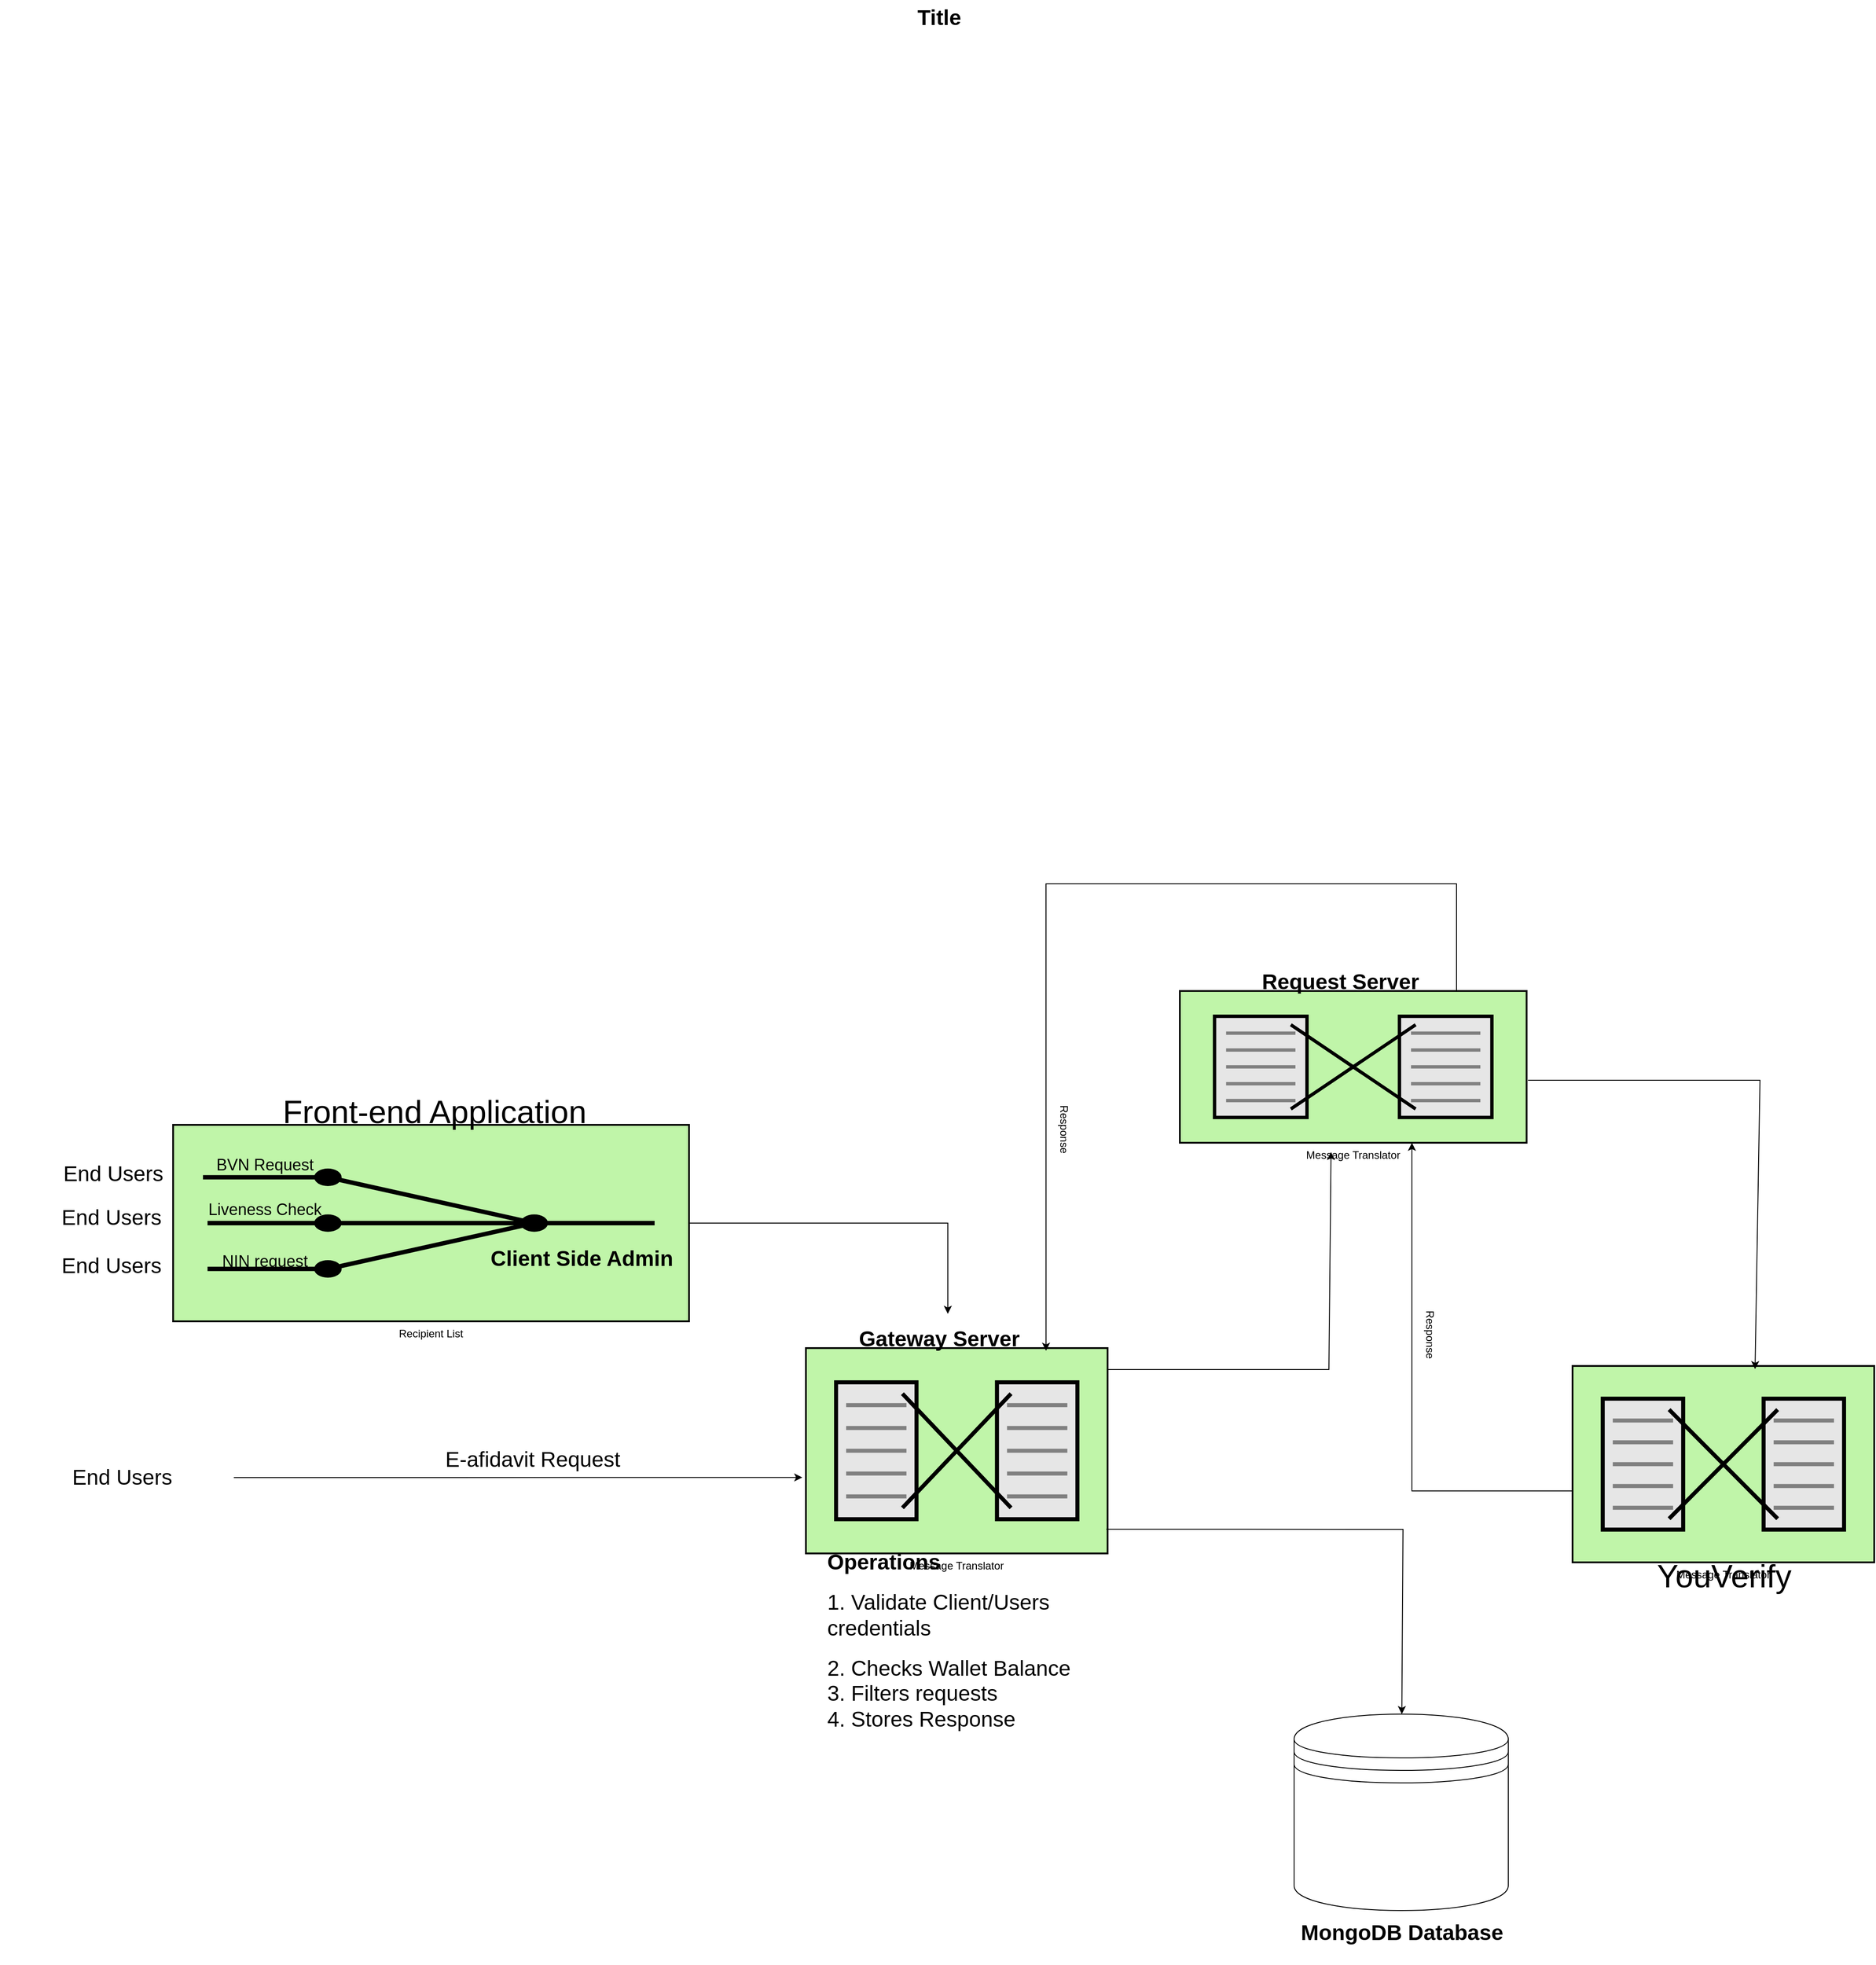 <mxfile version="22.1.3" type="github">
  <diagram name="Page-1" id="74b105a0-9070-1c63-61bc-23e55f88626e">
    <mxGraphModel dx="4400.5" dy="2786" grid="1" gridSize="10" guides="1" tooltips="1" connect="1" arrows="1" fold="1" page="1" pageScale="1.5" pageWidth="1169" pageHeight="826" background="none" math="0" shadow="0">
      <root>
        <mxCell id="0" style=";html=1;" />
        <mxCell id="1" style=";html=1;" parent="0" />
        <mxCell id="10b056a9c633e61c-1" value="Message Translator" style="strokeWidth=2;dashed=0;align=center;fontSize=12;shape=mxgraph.eip.message_translator;fillColor=#c0f5a9;verticalLabelPosition=bottom;verticalAlign=top;" parent="1" vertex="1">
          <mxGeometry x="291" y="720" width="338" height="230" as="geometry" />
        </mxCell>
        <mxCell id="10b056a9c633e61c-10" value="Message Translator" style="strokeWidth=2;dashed=0;align=center;fontSize=12;shape=mxgraph.eip.message_translator;fillColor=#c0f5a9;verticalLabelPosition=bottom;verticalAlign=top;" parent="1" vertex="1">
          <mxGeometry x="710" y="320" width="388.5" height="170" as="geometry" />
        </mxCell>
        <mxCell id="10b056a9c633e61c-11" value="Message Translator" style="strokeWidth=2;dashed=0;align=center;fontSize=12;shape=mxgraph.eip.message_translator;fillColor=#c0f5a9;verticalLabelPosition=bottom;verticalAlign=top;" parent="1" vertex="1">
          <mxGeometry x="1150" y="740" width="338" height="220" as="geometry" />
        </mxCell>
        <mxCell id="10b056a9c633e61c-30" value="Title" style="text;strokeColor=none;fillColor=none;html=1;fontSize=24;fontStyle=1;verticalAlign=middle;align=center;" parent="1" vertex="1">
          <mxGeometry x="-355" y="-790" width="1590" height="40" as="geometry" />
        </mxCell>
        <mxCell id="OThNxWQhHnaj6ko7AExp-2" value="&lt;font style=&quot;font-size: 24px;&quot;&gt;End Users&lt;/font&gt;" style="text;html=1;strokeColor=none;fillColor=none;align=center;verticalAlign=middle;whiteSpace=wrap;rounded=0;" vertex="1" parent="1">
          <mxGeometry x="-610" y="500" width="250" height="50" as="geometry" />
        </mxCell>
        <mxCell id="OThNxWQhHnaj6ko7AExp-3" value="&lt;font style=&quot;font-size: 24px;&quot;&gt;End Users&lt;/font&gt;" style="text;html=1;strokeColor=none;fillColor=none;align=center;verticalAlign=middle;whiteSpace=wrap;rounded=0;" vertex="1" parent="1">
          <mxGeometry x="-612" y="549" width="250" height="50" as="geometry" />
        </mxCell>
        <mxCell id="OThNxWQhHnaj6ko7AExp-4" value="&lt;font style=&quot;font-size: 24px;&quot;&gt;End Users&lt;/font&gt;" style="text;html=1;strokeColor=none;fillColor=none;align=center;verticalAlign=middle;whiteSpace=wrap;rounded=0;" vertex="1" parent="1">
          <mxGeometry x="-612" y="603" width="250" height="50" as="geometry" />
        </mxCell>
        <mxCell id="OThNxWQhHnaj6ko7AExp-5" value="Recipient List" style="strokeWidth=2;dashed=0;align=center;fontSize=12;fillColor=#c0f5a9;verticalLabelPosition=bottom;verticalAlign=top;shape=mxgraph.eip.recipient_list;direction=west;" vertex="1" parent="1">
          <mxGeometry x="-418" y="470" width="578" height="220" as="geometry" />
        </mxCell>
        <mxCell id="OThNxWQhHnaj6ko7AExp-6" value="&lt;font style=&quot;font-size: 18px;&quot;&gt;BVN Request&lt;/font&gt;" style="text;strokeColor=none;align=center;fillColor=none;html=1;verticalAlign=middle;whiteSpace=wrap;rounded=0;" vertex="1" parent="1">
          <mxGeometry x="-410" y="500" width="190" height="30" as="geometry" />
        </mxCell>
        <mxCell id="OThNxWQhHnaj6ko7AExp-7" value="&lt;span style=&quot;font-size: 18px;&quot;&gt;Liveness Check&lt;/span&gt;" style="text;strokeColor=none;align=center;fillColor=none;html=1;verticalAlign=middle;whiteSpace=wrap;rounded=0;" vertex="1" parent="1">
          <mxGeometry x="-410" y="550" width="190" height="30" as="geometry" />
        </mxCell>
        <mxCell id="OThNxWQhHnaj6ko7AExp-8" value="&lt;span style=&quot;font-size: 18px;&quot;&gt;NIN request&lt;/span&gt;" style="text;strokeColor=none;align=center;fillColor=none;html=1;verticalAlign=middle;whiteSpace=wrap;rounded=0;" vertex="1" parent="1">
          <mxGeometry x="-410" y="608" width="190" height="30" as="geometry" />
        </mxCell>
        <mxCell id="OThNxWQhHnaj6ko7AExp-9" value="&lt;font style=&quot;font-size: 24px;&quot;&gt;&lt;b&gt;Client Side Admin&lt;/b&gt;&lt;/font&gt;" style="text;strokeColor=none;align=center;fillColor=none;html=1;verticalAlign=middle;whiteSpace=wrap;rounded=0;" vertex="1" parent="1">
          <mxGeometry x="-90" y="600" width="260" height="40" as="geometry" />
        </mxCell>
        <mxCell id="OThNxWQhHnaj6ko7AExp-10" value="&lt;font style=&quot;font-size: 36px;&quot;&gt;Front-end Application&lt;/font&gt;" style="text;strokeColor=none;align=center;fillColor=none;html=1;verticalAlign=middle;whiteSpace=wrap;rounded=0;" vertex="1" parent="1">
          <mxGeometry x="-310" y="440" width="370" height="30" as="geometry" />
        </mxCell>
        <mxCell id="OThNxWQhHnaj6ko7AExp-11" value="&lt;span style=&quot;font-size: 24px;&quot;&gt;&lt;b&gt;Gateway Server&lt;/b&gt;&lt;/span&gt;" style="text;html=1;align=center;verticalAlign=middle;resizable=0;points=[];autosize=1;strokeColor=none;fillColor=none;" vertex="1" parent="1">
          <mxGeometry x="340" y="690" width="200" height="40" as="geometry" />
        </mxCell>
        <mxCell id="OThNxWQhHnaj6ko7AExp-12" value="" style="endArrow=classic;html=1;rounded=0;exitX=0;exitY=0.5;exitDx=0;exitDy=0;exitPerimeter=0;entryX=0.55;entryY=-0.21;entryDx=0;entryDy=0;entryPerimeter=0;" edge="1" parent="1" source="OThNxWQhHnaj6ko7AExp-5" target="OThNxWQhHnaj6ko7AExp-11">
          <mxGeometry width="50" height="50" relative="1" as="geometry">
            <mxPoint x="620" y="710" as="sourcePoint" />
            <mxPoint x="700" y="580" as="targetPoint" />
            <Array as="points">
              <mxPoint x="450" y="580" />
            </Array>
          </mxGeometry>
        </mxCell>
        <mxCell id="OThNxWQhHnaj6ko7AExp-15" value="" style="endArrow=classic;html=1;rounded=0;exitX=1;exitY=0.5;exitDx=0;exitDy=0;exitPerimeter=0;entryX=0.436;entryY=1.061;entryDx=0;entryDy=0;entryPerimeter=0;" edge="1" parent="1" target="10b056a9c633e61c-10">
          <mxGeometry width="50" height="50" relative="1" as="geometry">
            <mxPoint x="629" y="744" as="sourcePoint" />
            <mxPoint x="1040" y="744" as="targetPoint" />
            <Array as="points">
              <mxPoint x="877" y="744" />
            </Array>
          </mxGeometry>
        </mxCell>
        <mxCell id="OThNxWQhHnaj6ko7AExp-16" value="&lt;font style=&quot;font-size: 24px;&quot;&gt;Request Server&lt;/font&gt;" style="text;html=1;strokeColor=none;fillColor=none;align=center;verticalAlign=middle;whiteSpace=wrap;rounded=0;fontStyle=1" vertex="1" parent="1">
          <mxGeometry x="760" y="290" width="260" height="40" as="geometry" />
        </mxCell>
        <mxCell id="OThNxWQhHnaj6ko7AExp-18" value="&lt;font style=&quot;font-size: 24px;&quot;&gt;End Users&lt;/font&gt;" style="text;html=1;strokeColor=none;fillColor=none;align=center;verticalAlign=middle;whiteSpace=wrap;rounded=0;" vertex="1" parent="1">
          <mxGeometry x="-600" y="840" width="250" height="50" as="geometry" />
        </mxCell>
        <mxCell id="OThNxWQhHnaj6ko7AExp-19" value="" style="endArrow=classic;html=1;rounded=0;fontFamily=Helvetica;fontSize=12;fontColor=default;entryX=-0.012;entryY=0.63;entryDx=0;entryDy=0;entryPerimeter=0;" edge="1" parent="1" source="OThNxWQhHnaj6ko7AExp-18" target="10b056a9c633e61c-1">
          <mxGeometry width="50" height="50" relative="1" as="geometry">
            <mxPoint x="280" y="700" as="sourcePoint" />
            <mxPoint x="330" y="650" as="targetPoint" />
          </mxGeometry>
        </mxCell>
        <mxCell id="OThNxWQhHnaj6ko7AExp-20" value="&lt;font style=&quot;font-size: 24px;&quot;&gt;E-afidavit Request&lt;/font&gt;" style="text;html=1;strokeColor=none;fillColor=none;align=center;verticalAlign=middle;whiteSpace=wrap;rounded=0;fontSize=12;fontFamily=Helvetica;fontColor=default;" vertex="1" parent="1">
          <mxGeometry x="-140" y="830" width="250" height="30" as="geometry" />
        </mxCell>
        <mxCell id="OThNxWQhHnaj6ko7AExp-22" value="&lt;h1&gt;&lt;span style=&quot;background-color: initial;&quot;&gt;Operations&lt;/span&gt;&lt;span style=&quot;background-color: initial; font-size: 12px; font-weight: normal;&quot;&gt;&lt;br&gt;&lt;/span&gt;&lt;/h1&gt;&lt;h1&gt;&lt;span style=&quot;font-weight: 400;&quot;&gt;&lt;font style=&quot;font-size: 24px;&quot;&gt;1. Validate Client/Users credentials&lt;/font&gt;&lt;/span&gt;&lt;/h1&gt;&lt;div&gt;&lt;span style=&quot;font-weight: 400;&quot;&gt;&lt;font style=&quot;font-size: 24px;&quot;&gt;2. Checks Wallet Balance&lt;/font&gt;&lt;/span&gt;&lt;/div&gt;&lt;div&gt;&lt;span style=&quot;font-weight: 400;&quot;&gt;&lt;font style=&quot;font-size: 24px;&quot;&gt;3. Filters requests&lt;/font&gt;&lt;/span&gt;&lt;/div&gt;&lt;div&gt;&lt;span style=&quot;font-weight: 400;&quot;&gt;&lt;font style=&quot;font-size: 24px;&quot;&gt;4. Stores Response&lt;/font&gt;&lt;/span&gt;&lt;/div&gt;&lt;div&gt;&lt;br&gt;&lt;/div&gt;" style="text;html=1;strokeColor=none;fillColor=none;spacing=5;spacingTop=-20;whiteSpace=wrap;overflow=hidden;rounded=0;fontSize=12;fontFamily=Helvetica;fontColor=default;" vertex="1" parent="1">
          <mxGeometry x="310" y="940" width="290" height="230" as="geometry" />
        </mxCell>
        <mxCell id="OThNxWQhHnaj6ko7AExp-25" value="" style="endArrow=classic;html=1;rounded=0;fontFamily=Helvetica;fontSize=12;fontColor=default;entryX=0.605;entryY=0.016;entryDx=0;entryDy=0;entryPerimeter=0;" edge="1" parent="1" target="10b056a9c633e61c-11">
          <mxGeometry width="50" height="50" relative="1" as="geometry">
            <mxPoint x="1100" y="420" as="sourcePoint" />
            <mxPoint x="1488" y="250" as="targetPoint" />
            <Array as="points">
              <mxPoint x="1360" y="420" />
            </Array>
          </mxGeometry>
        </mxCell>
        <mxCell id="OThNxWQhHnaj6ko7AExp-26" value="&lt;font style=&quot;font-size: 36px;&quot;&gt;YouVerify&lt;/font&gt;" style="text;html=1;strokeColor=none;fillColor=none;align=center;verticalAlign=middle;whiteSpace=wrap;rounded=0;fontSize=12;fontFamily=Helvetica;fontColor=default;" vertex="1" parent="1">
          <mxGeometry x="1220" y="940" width="200" height="69" as="geometry" />
        </mxCell>
        <mxCell id="OThNxWQhHnaj6ko7AExp-27" value="" style="endArrow=classic;html=1;rounded=0;fontFamily=Helvetica;fontSize=12;fontColor=default;" edge="1" parent="1">
          <mxGeometry width="50" height="50" relative="1" as="geometry">
            <mxPoint x="1150" y="880" as="sourcePoint" />
            <mxPoint x="970" y="490" as="targetPoint" />
            <Array as="points">
              <mxPoint x="970" y="880" />
            </Array>
          </mxGeometry>
        </mxCell>
        <mxCell id="OThNxWQhHnaj6ko7AExp-28" value="Response" style="text;html=1;strokeColor=none;fillColor=none;align=center;verticalAlign=middle;whiteSpace=wrap;rounded=0;fontSize=12;fontFamily=Helvetica;fontColor=default;rotation=90;" vertex="1" parent="1">
          <mxGeometry x="960" y="690" width="60" height="30" as="geometry" />
        </mxCell>
        <mxCell id="OThNxWQhHnaj6ko7AExp-29" value="" style="endArrow=classic;html=1;rounded=0;fontFamily=Helvetica;fontSize=12;fontColor=default;exitX=1;exitY=0.75;exitDx=0;exitDy=0;entryX=0.796;entryY=0.013;entryDx=0;entryDy=0;entryPerimeter=0;" edge="1" parent="1" source="OThNxWQhHnaj6ko7AExp-16" target="10b056a9c633e61c-1">
          <mxGeometry width="50" height="50" relative="1" as="geometry">
            <mxPoint x="990" y="580" as="sourcePoint" />
            <mxPoint x="560" y="200" as="targetPoint" />
            <Array as="points">
              <mxPoint x="1020" y="200" />
              <mxPoint x="560" y="200" />
            </Array>
          </mxGeometry>
        </mxCell>
        <mxCell id="OThNxWQhHnaj6ko7AExp-30" value="Response" style="text;html=1;strokeColor=none;fillColor=none;align=center;verticalAlign=middle;whiteSpace=wrap;rounded=0;fontSize=12;fontFamily=Helvetica;fontColor=default;rotation=90;" vertex="1" parent="1">
          <mxGeometry x="550" y="460" width="60" height="30" as="geometry" />
        </mxCell>
        <mxCell id="OThNxWQhHnaj6ko7AExp-31" value="" style="endArrow=classic;html=1;rounded=0;fontFamily=Helvetica;fontSize=12;fontColor=default;exitX=0.996;exitY=0.882;exitDx=0;exitDy=0;exitPerimeter=0;" edge="1" parent="1" source="10b056a9c633e61c-1" target="OThNxWQhHnaj6ko7AExp-32">
          <mxGeometry width="50" height="50" relative="1" as="geometry">
            <mxPoint x="520" y="940" as="sourcePoint" />
            <mxPoint x="960" y="1160" as="targetPoint" />
            <Array as="points">
              <mxPoint x="960" y="923" />
            </Array>
          </mxGeometry>
        </mxCell>
        <mxCell id="OThNxWQhHnaj6ko7AExp-32" value="" style="shape=datastore;whiteSpace=wrap;html=1;rounded=0;align=center;verticalAlign=middle;fontFamily=Helvetica;fontSize=12;fontColor=default;fillColor=none;gradientColor=none;" vertex="1" parent="1">
          <mxGeometry x="838" y="1130" width="240" height="220" as="geometry" />
        </mxCell>
        <mxCell id="OThNxWQhHnaj6ko7AExp-35" value="&lt;span style=&quot;font-size: 24px;&quot;&gt;&lt;b&gt;MongoDB Database&lt;/b&gt;&lt;/span&gt;" style="text;html=1;strokeColor=none;fillColor=none;align=center;verticalAlign=middle;whiteSpace=wrap;rounded=0;fontSize=12;fontFamily=Helvetica;fontColor=default;" vertex="1" parent="1">
          <mxGeometry x="829" y="1340" width="260" height="70" as="geometry" />
        </mxCell>
      </root>
    </mxGraphModel>
  </diagram>
</mxfile>
